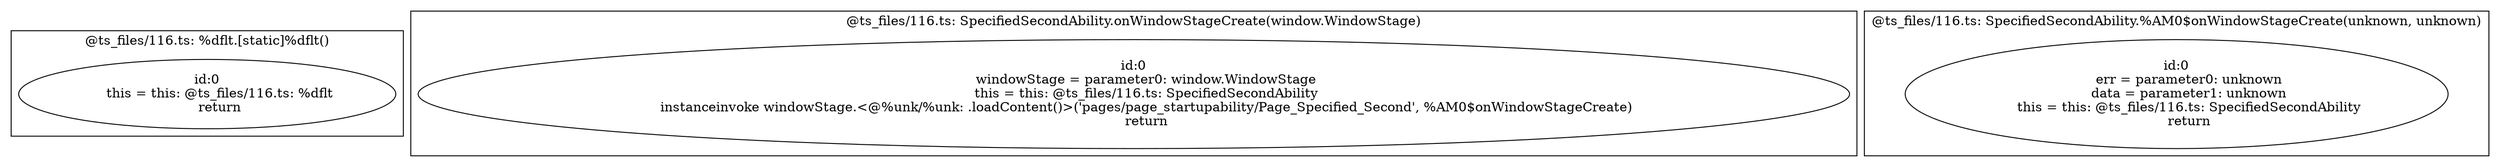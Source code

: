 digraph "116.ts" {
subgraph "cluster_@ts_files/116.ts: %dflt.[static]%dflt()" {
  label="@ts_files/116.ts: %dflt.[static]%dflt()";
  Node33720 [label="id:0
      this = this: @ts_files/116.ts: %dflt
      return"];
}
subgraph "cluster_@ts_files/116.ts: SpecifiedSecondAbility.onWindowStageCreate(window.WindowStage)" {
  label="@ts_files/116.ts: SpecifiedSecondAbility.onWindowStageCreate(window.WindowStage)";
  Node76350 [label="id:0
      windowStage = parameter0: window.WindowStage
      this = this: @ts_files/116.ts: SpecifiedSecondAbility
      instanceinvoke windowStage.<@%unk/%unk: .loadContent()>('pages/page_startupability/Page_Specified_Second', %AM0$onWindowStageCreate)
      return"];
}
subgraph "cluster_@ts_files/116.ts: SpecifiedSecondAbility.%AM0$onWindowStageCreate(unknown, unknown)" {
  label="@ts_files/116.ts: SpecifiedSecondAbility.%AM0$onWindowStageCreate(unknown, unknown)";
  Node77000 [label="id:0
      err = parameter0: unknown
      data = parameter1: unknown
      this = this: @ts_files/116.ts: SpecifiedSecondAbility
      return"];
}
}
